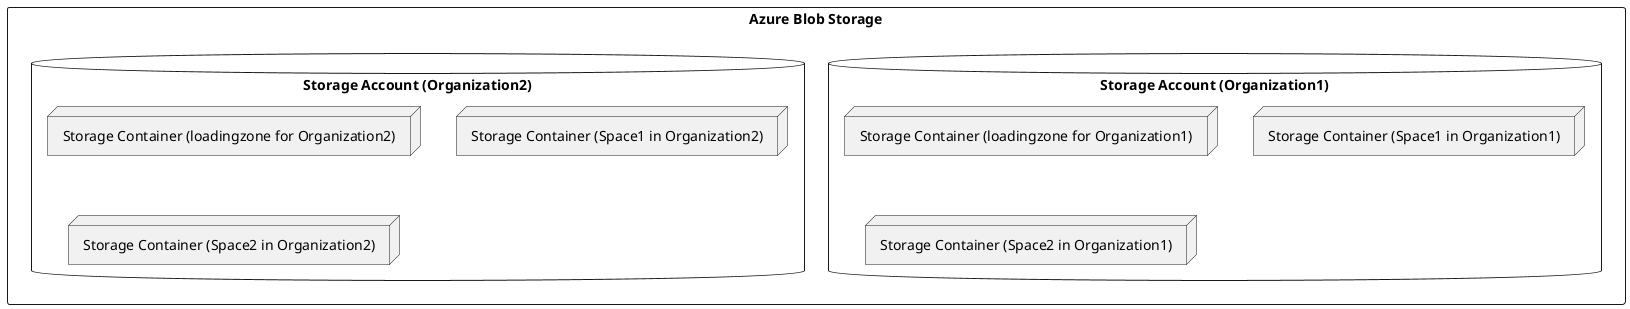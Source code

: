 @startuml

rectangle "Azure Blob Storage" {
    database "Storage Account (Organization1)" {
        node "Storage Container (loadingzone for Organization1)"
        node "Storage Container (Space1 in Organization1)"
        node "Storage Container (Space2 in Organization1)"
    }
    database "Storage Account (Organization2)" {
        node "Storage Container (loadingzone for Organization2)"
        node "Storage Container (Space1 in Organization2)"
        node "Storage Container (Space2 in Organization2)"
    }
}


@enduml